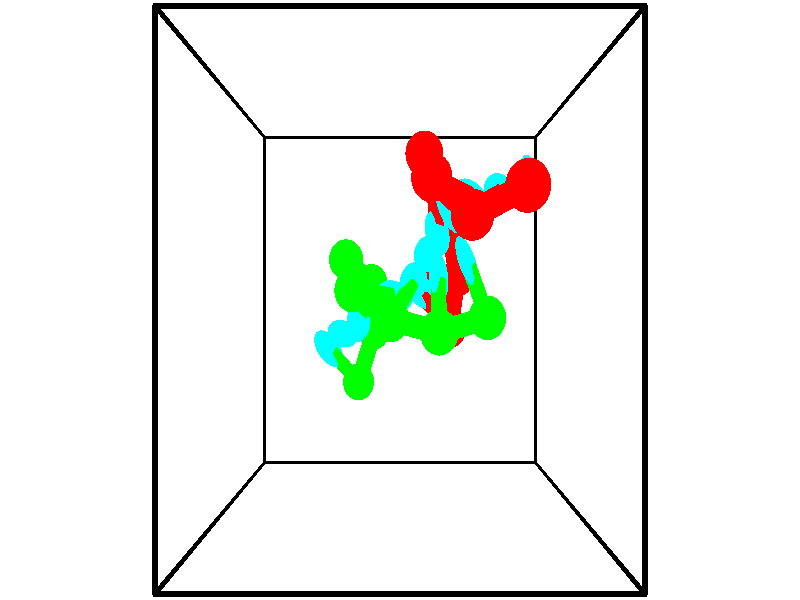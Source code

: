 // switches for output
#declare DRAW_BASES = 1; // possible values are 0, 1; only relevant for DNA ribbons
#declare DRAW_BASES_TYPE = 3; // possible values are 1, 2, 3; only relevant for DNA ribbons
#declare DRAW_FOG = 0; // set to 1 to enable fog

#include "colors.inc"

#include "transforms.inc"
background { rgb <1, 1, 1>}

#default {
   normal{
       ripples 0.25
       frequency 0.20
       turbulence 0.2
       lambda 5
   }
	finish {
		phong 0.1
		phong_size 40.
	}
}

// original window dimensions: 1024x640


// camera settings

camera {
	sky <-0, 1, 0>
	up <-0, 1, 0>
	right 1.6 * <1, 0, 0>
	location <2.5, 2.5, 11.1562>
	look_at <2.5, 2.5, 2.5>
	direction <0, 0, -8.6562>
	angle 67.0682
}


# declare cpy_camera_pos = <2.5, 2.5, 11.1562>;
# if (DRAW_FOG = 1)
fog {
	fog_type 2
	up vnormalize(cpy_camera_pos)
	color rgbt<1,1,1,0.3>
	distance 1e-5
	fog_alt 3e-3
	fog_offset 4
}
# end


// LIGHTS

# declare lum = 6;
global_settings {
	ambient_light rgb lum * <0.05, 0.05, 0.05>
	max_trace_level 15
}# declare cpy_direct_light_amount = 0.25;
light_source
{	1000 * <-1, -1, 1>,
	rgb lum * cpy_direct_light_amount
	parallel
}

light_source
{	1000 * <1, 1, -1>,
	rgb lum * cpy_direct_light_amount
	parallel
}

// strand 0

// nucleotide -1

// particle -1
sphere {
	<3.917616, 3.556900, 4.469472> 0.250000
	pigment { color rgbt <1,0,0,0> }
	no_shadow
}
cylinder {
	<4.015514, 3.685081, 4.103432>,  <4.074253, 3.761990, 3.883807>, 0.100000
	pigment { color rgbt <1,0,0,0> }
	no_shadow
}
cylinder {
	<4.015514, 3.685081, 4.103432>,  <3.917616, 3.556900, 4.469472>, 0.100000
	pigment { color rgbt <1,0,0,0> }
	no_shadow
}

// particle -1
sphere {
	<4.015514, 3.685081, 4.103432> 0.100000
	pigment { color rgbt <1,0,0,0> }
	no_shadow
}
sphere {
	0, 1
	scale<0.080000,0.200000,0.300000>
	matrix <-0.861431, -0.361314, -0.356917,
		-0.445014, 0.875650, 0.187618,
		0.244745, 0.320453, -0.915101,
		4.088938, 3.781217, 3.828901>
	pigment { color rgbt <0,1,1,0> }
	no_shadow
}
cylinder {
	<3.343213, 3.324996, 4.136963>,  <3.917616, 3.556900, 4.469472>, 0.130000
	pigment { color rgbt <1,0,0,0> }
	no_shadow
}

// nucleotide -1

// particle -1
sphere {
	<3.343213, 3.324996, 4.136963> 0.250000
	pigment { color rgbt <1,0,0,0> }
	no_shadow
}
cylinder {
	<3.567688, 3.497665, 3.854481>,  <3.702373, 3.601267, 3.684991>, 0.100000
	pigment { color rgbt <1,0,0,0> }
	no_shadow
}
cylinder {
	<3.567688, 3.497665, 3.854481>,  <3.343213, 3.324996, 4.136963>, 0.100000
	pigment { color rgbt <1,0,0,0> }
	no_shadow
}

// particle -1
sphere {
	<3.567688, 3.497665, 3.854481> 0.100000
	pigment { color rgbt <1,0,0,0> }
	no_shadow
}
sphere {
	0, 1
	scale<0.080000,0.200000,0.300000>
	matrix <-0.560221, -0.429978, -0.708006,
		-0.609280, 0.792955, 0.000535,
		0.561187, 0.431674, -0.706206,
		3.736044, 3.627167, 3.642619>
	pigment { color rgbt <0,1,1,0> }
	no_shadow
}
cylinder {
	<2.885920, 3.744549, 3.808762>,  <3.343213, 3.324996, 4.136963>, 0.130000
	pigment { color rgbt <1,0,0,0> }
	no_shadow
}

// nucleotide -1

// particle -1
sphere {
	<2.885920, 3.744549, 3.808762> 0.250000
	pigment { color rgbt <1,0,0,0> }
	no_shadow
}
cylinder {
	<3.197594, 3.664307, 3.571232>,  <3.384598, 3.616161, 3.428714>, 0.100000
	pigment { color rgbt <1,0,0,0> }
	no_shadow
}
cylinder {
	<3.197594, 3.664307, 3.571232>,  <2.885920, 3.744549, 3.808762>, 0.100000
	pigment { color rgbt <1,0,0,0> }
	no_shadow
}

// particle -1
sphere {
	<3.197594, 3.664307, 3.571232> 0.100000
	pigment { color rgbt <1,0,0,0> }
	no_shadow
}
sphere {
	0, 1
	scale<0.080000,0.200000,0.300000>
	matrix <-0.625349, -0.313129, -0.714765,
		-0.042558, 0.928282, -0.369433,
		0.779184, -0.200606, -0.593826,
		3.431349, 3.604125, 3.393084>
	pigment { color rgbt <0,1,1,0> }
	no_shadow
}
cylinder {
	<2.822555, 4.117047, 3.144067>,  <2.885920, 3.744549, 3.808762>, 0.130000
	pigment { color rgbt <1,0,0,0> }
	no_shadow
}

// nucleotide -1

// particle -1
sphere {
	<2.822555, 4.117047, 3.144067> 0.250000
	pigment { color rgbt <1,0,0,0> }
	no_shadow
}
cylinder {
	<3.019844, 3.769455, 3.128040>,  <3.138217, 3.560900, 3.118424>, 0.100000
	pigment { color rgbt <1,0,0,0> }
	no_shadow
}
cylinder {
	<3.019844, 3.769455, 3.128040>,  <2.822555, 4.117047, 3.144067>, 0.100000
	pigment { color rgbt <1,0,0,0> }
	no_shadow
}

// particle -1
sphere {
	<3.019844, 3.769455, 3.128040> 0.100000
	pigment { color rgbt <1,0,0,0> }
	no_shadow
}
sphere {
	0, 1
	scale<0.080000,0.200000,0.300000>
	matrix <-0.607260, -0.310964, -0.731120,
		0.622870, 0.384936, -0.681071,
		0.493223, -0.868980, -0.040066,
		3.167811, 3.508761, 3.116020>
	pigment { color rgbt <0,1,1,0> }
	no_shadow
}
cylinder {
	<2.971097, 3.916542, 2.468012>,  <2.822555, 4.117047, 3.144067>, 0.130000
	pigment { color rgbt <1,0,0,0> }
	no_shadow
}

// nucleotide -1

// particle -1
sphere {
	<2.971097, 3.916542, 2.468012> 0.250000
	pigment { color rgbt <1,0,0,0> }
	no_shadow
}
cylinder {
	<2.998116, 3.554222, 2.635326>,  <3.014327, 3.336830, 2.735715>, 0.100000
	pigment { color rgbt <1,0,0,0> }
	no_shadow
}
cylinder {
	<2.998116, 3.554222, 2.635326>,  <2.971097, 3.916542, 2.468012>, 0.100000
	pigment { color rgbt <1,0,0,0> }
	no_shadow
}

// particle -1
sphere {
	<2.998116, 3.554222, 2.635326> 0.100000
	pigment { color rgbt <1,0,0,0> }
	no_shadow
}
sphere {
	0, 1
	scale<0.080000,0.200000,0.300000>
	matrix <-0.518371, -0.390078, -0.761006,
		0.852484, -0.165425, -0.495889,
		0.067546, -0.905800, 0.418287,
		3.018379, 3.282482, 2.760812>
	pigment { color rgbt <0,1,1,0> }
	no_shadow
}
cylinder {
	<3.239465, 3.471199, 1.956813>,  <2.971097, 3.916542, 2.468012>, 0.130000
	pigment { color rgbt <1,0,0,0> }
	no_shadow
}

// nucleotide -1

// particle -1
sphere {
	<3.239465, 3.471199, 1.956813> 0.250000
	pigment { color rgbt <1,0,0,0> }
	no_shadow
}
cylinder {
	<3.046242, 3.234947, 2.215366>,  <2.930308, 3.093196, 2.370499>, 0.100000
	pigment { color rgbt <1,0,0,0> }
	no_shadow
}
cylinder {
	<3.046242, 3.234947, 2.215366>,  <3.239465, 3.471199, 1.956813>, 0.100000
	pigment { color rgbt <1,0,0,0> }
	no_shadow
}

// particle -1
sphere {
	<3.046242, 3.234947, 2.215366> 0.100000
	pigment { color rgbt <1,0,0,0> }
	no_shadow
}
sphere {
	0, 1
	scale<0.080000,0.200000,0.300000>
	matrix <-0.553252, -0.366295, -0.748158,
		0.678651, -0.719017, -0.149826,
		-0.483057, -0.590629, 0.646384,
		2.901325, 3.057758, 2.409282>
	pigment { color rgbt <0,1,1,0> }
	no_shadow
}
cylinder {
	<3.402802, 2.791047, 1.666540>,  <3.239465, 3.471199, 1.956813>, 0.130000
	pigment { color rgbt <1,0,0,0> }
	no_shadow
}

// nucleotide -1

// particle -1
sphere {
	<3.402802, 2.791047, 1.666540> 0.250000
	pigment { color rgbt <1,0,0,0> }
	no_shadow
}
cylinder {
	<3.066479, 2.783203, 1.882931>,  <2.864685, 2.778497, 2.012765>, 0.100000
	pigment { color rgbt <1,0,0,0> }
	no_shadow
}
cylinder {
	<3.066479, 2.783203, 1.882931>,  <3.402802, 2.791047, 1.666540>, 0.100000
	pigment { color rgbt <1,0,0,0> }
	no_shadow
}

// particle -1
sphere {
	<3.066479, 2.783203, 1.882931> 0.100000
	pigment { color rgbt <1,0,0,0> }
	no_shadow
}
sphere {
	0, 1
	scale<0.080000,0.200000,0.300000>
	matrix <-0.481160, -0.430840, -0.763454,
		0.248046, -0.902215, 0.352819,
		-0.840808, -0.019609, 0.540978,
		2.814236, 2.777320, 2.045224>
	pigment { color rgbt <0,1,1,0> }
	no_shadow
}
cylinder {
	<3.269272, 2.128589, 1.812400>,  <3.402802, 2.791047, 1.666540>, 0.130000
	pigment { color rgbt <1,0,0,0> }
	no_shadow
}

// nucleotide -1

// particle -1
sphere {
	<3.269272, 2.128589, 1.812400> 0.250000
	pigment { color rgbt <1,0,0,0> }
	no_shadow
}
cylinder {
	<2.986588, 2.409393, 1.777210>,  <2.816977, 2.577876, 1.756096>, 0.100000
	pigment { color rgbt <1,0,0,0> }
	no_shadow
}
cylinder {
	<2.986588, 2.409393, 1.777210>,  <3.269272, 2.128589, 1.812400>, 0.100000
	pigment { color rgbt <1,0,0,0> }
	no_shadow
}

// particle -1
sphere {
	<2.986588, 2.409393, 1.777210> 0.100000
	pigment { color rgbt <1,0,0,0> }
	no_shadow
}
sphere {
	0, 1
	scale<0.080000,0.200000,0.300000>
	matrix <-0.441416, -0.534677, -0.720606,
		-0.552921, -0.470417, 0.687740,
		-0.706704, 0.702017, -0.087984,
		2.774574, 2.619997, 1.750818>
	pigment { color rgbt <0,1,1,0> }
	no_shadow
}
// strand 1

// nucleotide -1

// particle -1
sphere {
	<1.825120, 1.388121, 1.318217> 0.250000
	pigment { color rgbt <0,1,0,0> }
	no_shadow
}
cylinder {
	<1.565148, 1.655670, 1.462551>,  <1.409165, 1.816199, 1.549152>, 0.100000
	pigment { color rgbt <0,1,0,0> }
	no_shadow
}
cylinder {
	<1.565148, 1.655670, 1.462551>,  <1.825120, 1.388121, 1.318217>, 0.100000
	pigment { color rgbt <0,1,0,0> }
	no_shadow
}

// particle -1
sphere {
	<1.565148, 1.655670, 1.462551> 0.100000
	pigment { color rgbt <0,1,0,0> }
	no_shadow
}
sphere {
	0, 1
	scale<0.080000,0.200000,0.300000>
	matrix <0.682177, 0.304151, 0.664926,
		0.335002, 0.678309, -0.653965,
		-0.649930, 0.668872, 0.360835,
		1.370169, 1.856332, 1.570802>
	pigment { color rgbt <0,1,1,0> }
	no_shadow
}
cylinder {
	<2.075377, 2.073931, 1.259555>,  <1.825120, 1.388121, 1.318217>, 0.130000
	pigment { color rgbt <0,1,0,0> }
	no_shadow
}

// nucleotide -1

// particle -1
sphere {
	<2.075377, 2.073931, 1.259555> 0.250000
	pigment { color rgbt <0,1,0,0> }
	no_shadow
}
cylinder {
	<1.813836, 2.069267, 1.562168>,  <1.656912, 2.066469, 1.743736>, 0.100000
	pigment { color rgbt <0,1,0,0> }
	no_shadow
}
cylinder {
	<1.813836, 2.069267, 1.562168>,  <2.075377, 2.073931, 1.259555>, 0.100000
	pigment { color rgbt <0,1,0,0> }
	no_shadow
}

// particle -1
sphere {
	<1.813836, 2.069267, 1.562168> 0.100000
	pigment { color rgbt <0,1,0,0> }
	no_shadow
}
sphere {
	0, 1
	scale<0.080000,0.200000,0.300000>
	matrix <0.636416, 0.532298, 0.558241,
		-0.409210, 0.846477, -0.340623,
		-0.653851, -0.011660, 0.756533,
		1.617681, 2.065769, 1.789128>
	pigment { color rgbt <0,1,1,0> }
	no_shadow
}
cylinder {
	<2.048491, 2.726223, 1.576395>,  <2.075377, 2.073931, 1.259555>, 0.130000
	pigment { color rgbt <0,1,0,0> }
	no_shadow
}

// nucleotide -1

// particle -1
sphere {
	<2.048491, 2.726223, 1.576395> 0.250000
	pigment { color rgbt <0,1,0,0> }
	no_shadow
}
cylinder {
	<1.949174, 2.440552, 1.838173>,  <1.889583, 2.269149, 1.995240>, 0.100000
	pigment { color rgbt <0,1,0,0> }
	no_shadow
}
cylinder {
	<1.949174, 2.440552, 1.838173>,  <2.048491, 2.726223, 1.576395>, 0.100000
	pigment { color rgbt <0,1,0,0> }
	no_shadow
}

// particle -1
sphere {
	<1.949174, 2.440552, 1.838173> 0.100000
	pigment { color rgbt <0,1,0,0> }
	no_shadow
}
sphere {
	0, 1
	scale<0.080000,0.200000,0.300000>
	matrix <0.624112, 0.398746, 0.671927,
		-0.740834, 0.575282, 0.346722,
		-0.248294, -0.714179, 0.654445,
		1.874686, 2.226298, 2.034506>
	pigment { color rgbt <0,1,1,0> }
	no_shadow
}
cylinder {
	<1.705541, 2.995844, 2.245497>,  <2.048491, 2.726223, 1.576395>, 0.130000
	pigment { color rgbt <0,1,0,0> }
	no_shadow
}

// nucleotide -1

// particle -1
sphere {
	<1.705541, 2.995844, 2.245497> 0.250000
	pigment { color rgbt <0,1,0,0> }
	no_shadow
}
cylinder {
	<1.957502, 2.685455, 2.232292>,  <2.108679, 2.499222, 2.224369>, 0.100000
	pigment { color rgbt <0,1,0,0> }
	no_shadow
}
cylinder {
	<1.957502, 2.685455, 2.232292>,  <1.705541, 2.995844, 2.245497>, 0.100000
	pigment { color rgbt <0,1,0,0> }
	no_shadow
}

// particle -1
sphere {
	<1.957502, 2.685455, 2.232292> 0.100000
	pigment { color rgbt <0,1,0,0> }
	no_shadow
}
sphere {
	0, 1
	scale<0.080000,0.200000,0.300000>
	matrix <0.539744, 0.406788, 0.737021,
		-0.558478, -0.482072, 0.675063,
		0.629904, -0.775971, -0.033013,
		2.146474, 2.452664, 2.222388>
	pigment { color rgbt <0,1,1,0> }
	no_shadow
}
cylinder {
	<1.852927, 2.607739, 2.890018>,  <1.705541, 2.995844, 2.245497>, 0.130000
	pigment { color rgbt <0,1,0,0> }
	no_shadow
}

// nucleotide -1

// particle -1
sphere {
	<1.852927, 2.607739, 2.890018> 0.250000
	pigment { color rgbt <0,1,0,0> }
	no_shadow
}
cylinder {
	<2.180465, 2.573174, 2.663029>,  <2.376987, 2.552434, 2.526835>, 0.100000
	pigment { color rgbt <0,1,0,0> }
	no_shadow
}
cylinder {
	<2.180465, 2.573174, 2.663029>,  <1.852927, 2.607739, 2.890018>, 0.100000
	pigment { color rgbt <0,1,0,0> }
	no_shadow
}

// particle -1
sphere {
	<2.180465, 2.573174, 2.663029> 0.100000
	pigment { color rgbt <0,1,0,0> }
	no_shadow
}
sphere {
	0, 1
	scale<0.080000,0.200000,0.300000>
	matrix <0.553512, 0.380735, 0.740720,
		0.152048, -0.920638, 0.359594,
		0.818844, -0.086415, -0.567474,
		2.426118, 2.547249, 2.492786>
	pigment { color rgbt <0,1,1,0> }
	no_shadow
}
cylinder {
	<2.370863, 2.288710, 3.247667>,  <1.852927, 2.607739, 2.890018>, 0.130000
	pigment { color rgbt <0,1,0,0> }
	no_shadow
}

// nucleotide -1

// particle -1
sphere {
	<2.370863, 2.288710, 3.247667> 0.250000
	pigment { color rgbt <0,1,0,0> }
	no_shadow
}
cylinder {
	<2.553052, 2.529625, 2.985432>,  <2.662365, 2.674174, 2.828091>, 0.100000
	pigment { color rgbt <0,1,0,0> }
	no_shadow
}
cylinder {
	<2.553052, 2.529625, 2.985432>,  <2.370863, 2.288710, 3.247667>, 0.100000
	pigment { color rgbt <0,1,0,0> }
	no_shadow
}

// particle -1
sphere {
	<2.553052, 2.529625, 2.985432> 0.100000
	pigment { color rgbt <0,1,0,0> }
	no_shadow
}
sphere {
	0, 1
	scale<0.080000,0.200000,0.300000>
	matrix <0.598952, 0.337502, 0.726188,
		0.658636, -0.723423, -0.207018,
		0.455472, 0.602288, -0.655587,
		2.689693, 2.710311, 2.788755>
	pigment { color rgbt <0,1,1,0> }
	no_shadow
}
cylinder {
	<3.008151, 2.151785, 3.345129>,  <2.370863, 2.288710, 3.247667>, 0.130000
	pigment { color rgbt <0,1,0,0> }
	no_shadow
}

// nucleotide -1

// particle -1
sphere {
	<3.008151, 2.151785, 3.345129> 0.250000
	pigment { color rgbt <0,1,0,0> }
	no_shadow
}
cylinder {
	<3.015485, 2.503059, 3.153942>,  <3.019885, 2.713824, 3.039230>, 0.100000
	pigment { color rgbt <0,1,0,0> }
	no_shadow
}
cylinder {
	<3.015485, 2.503059, 3.153942>,  <3.008151, 2.151785, 3.345129>, 0.100000
	pigment { color rgbt <0,1,0,0> }
	no_shadow
}

// particle -1
sphere {
	<3.015485, 2.503059, 3.153942> 0.100000
	pigment { color rgbt <0,1,0,0> }
	no_shadow
}
sphere {
	0, 1
	scale<0.080000,0.200000,0.300000>
	matrix <0.774921, 0.289596, 0.561810,
		0.631792, -0.380689, -0.675215,
		0.018336, 0.878186, -0.477968,
		3.020986, 2.766515, 3.010551>
	pigment { color rgbt <0,1,1,0> }
	no_shadow
}
cylinder {
	<3.678840, 2.299345, 3.007727>,  <3.008151, 2.151785, 3.345129>, 0.130000
	pigment { color rgbt <0,1,0,0> }
	no_shadow
}

// nucleotide -1

// particle -1
sphere {
	<3.678840, 2.299345, 3.007727> 0.250000
	pigment { color rgbt <0,1,0,0> }
	no_shadow
}
cylinder {
	<3.516238, 2.661797, 3.054520>,  <3.418677, 2.879267, 3.082595>, 0.100000
	pigment { color rgbt <0,1,0,0> }
	no_shadow
}
cylinder {
	<3.516238, 2.661797, 3.054520>,  <3.678840, 2.299345, 3.007727>, 0.100000
	pigment { color rgbt <0,1,0,0> }
	no_shadow
}

// particle -1
sphere {
	<3.516238, 2.661797, 3.054520> 0.100000
	pigment { color rgbt <0,1,0,0> }
	no_shadow
}
sphere {
	0, 1
	scale<0.080000,0.200000,0.300000>
	matrix <0.802520, 0.292923, 0.519767,
		0.436709, 0.305167, -0.846261,
		-0.406505, 0.906129, 0.116981,
		3.394287, 2.933635, 3.089614>
	pigment { color rgbt <0,1,1,0> }
	no_shadow
}
// box output
cylinder {
	<0.000000, 0.000000, 0.000000>,  <5.000000, 0.000000, 0.000000>, 0.025000
	pigment { color rgbt <0,0,0,0> }
	no_shadow
}
cylinder {
	<0.000000, 0.000000, 0.000000>,  <0.000000, 5.000000, 0.000000>, 0.025000
	pigment { color rgbt <0,0,0,0> }
	no_shadow
}
cylinder {
	<0.000000, 0.000000, 0.000000>,  <0.000000, 0.000000, 5.000000>, 0.025000
	pigment { color rgbt <0,0,0,0> }
	no_shadow
}
cylinder {
	<5.000000, 5.000000, 5.000000>,  <0.000000, 5.000000, 5.000000>, 0.025000
	pigment { color rgbt <0,0,0,0> }
	no_shadow
}
cylinder {
	<5.000000, 5.000000, 5.000000>,  <5.000000, 0.000000, 5.000000>, 0.025000
	pigment { color rgbt <0,0,0,0> }
	no_shadow
}
cylinder {
	<5.000000, 5.000000, 5.000000>,  <5.000000, 5.000000, 0.000000>, 0.025000
	pigment { color rgbt <0,0,0,0> }
	no_shadow
}
cylinder {
	<0.000000, 0.000000, 5.000000>,  <0.000000, 5.000000, 5.000000>, 0.025000
	pigment { color rgbt <0,0,0,0> }
	no_shadow
}
cylinder {
	<0.000000, 0.000000, 5.000000>,  <5.000000, 0.000000, 5.000000>, 0.025000
	pigment { color rgbt <0,0,0,0> }
	no_shadow
}
cylinder {
	<5.000000, 5.000000, 0.000000>,  <0.000000, 5.000000, 0.000000>, 0.025000
	pigment { color rgbt <0,0,0,0> }
	no_shadow
}
cylinder {
	<5.000000, 5.000000, 0.000000>,  <5.000000, 0.000000, 0.000000>, 0.025000
	pigment { color rgbt <0,0,0,0> }
	no_shadow
}
cylinder {
	<5.000000, 0.000000, 5.000000>,  <5.000000, 0.000000, 0.000000>, 0.025000
	pigment { color rgbt <0,0,0,0> }
	no_shadow
}
cylinder {
	<0.000000, 5.000000, 0.000000>,  <0.000000, 5.000000, 5.000000>, 0.025000
	pigment { color rgbt <0,0,0,0> }
	no_shadow
}
// end of box output
